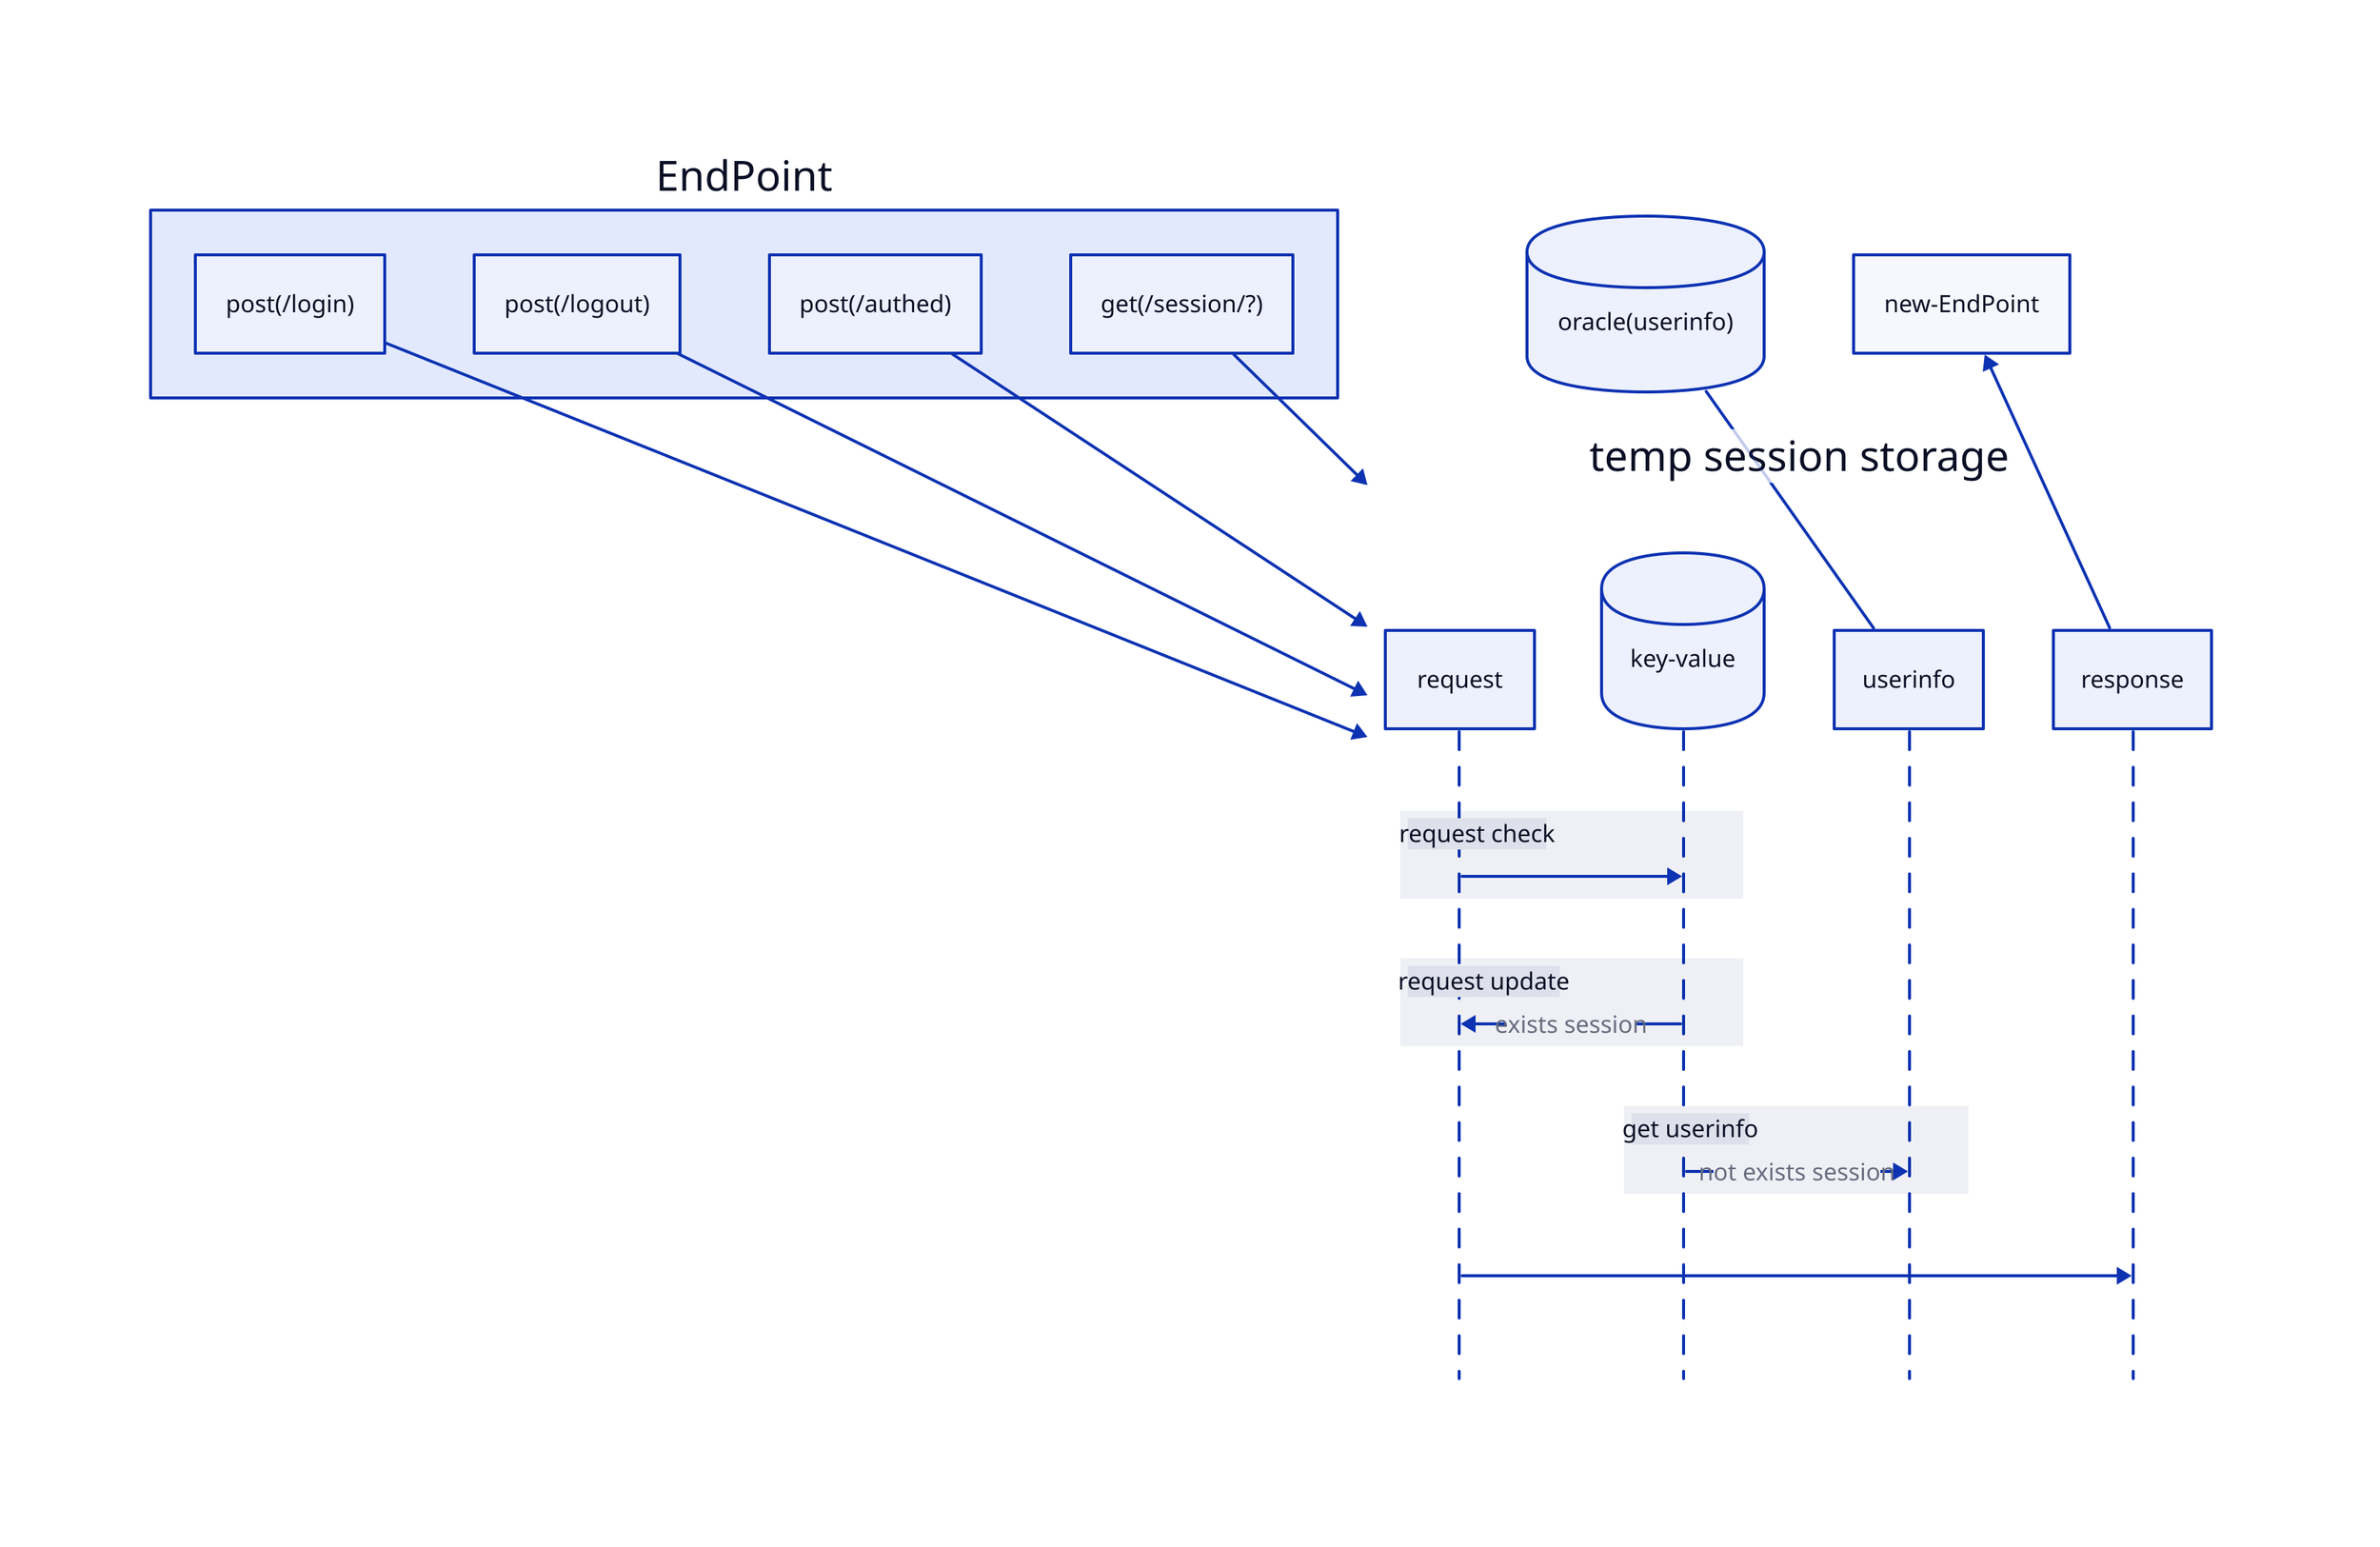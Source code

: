 vars: {
  d2-config: {
    # layout-engine: elk
    # Terminal theme code
    theme-id: 300
  }
}


# document {
  # direction: down

  EndPoint {
    direction: down
    near: center-left
    post(/login)
    post(/logout)
    post(/authed)
    get(/session/?)

  }


  EndPoint.post(/login) -> api
  EndPoint.post(/logout) -> api
  EndPoint.post(/authed) -> api
  EndPoint.get(/session/?) -> api


  api: temp session storage
  api: {
    # direction: right
    near: bottom-center
    shape: sequence_diagram

    request; key-value; userinfo; response

    request

    key-value {
      shape: cylinder
    }

    userinfo

    response

    request check: {
      request -> key-value
    }
    request update {
      request <- key-value: exists session
    }
    get userinfo {
      key-value -> userinfo: not exists session
    }
    request -> response
  }

  userinfo: oracle(userinfo)
  userinfo: {
    shape: cylinder
  }
  api.userinfo -- userinfo

  new-EndPoint

  api.response -> new-EndPoint
# }
